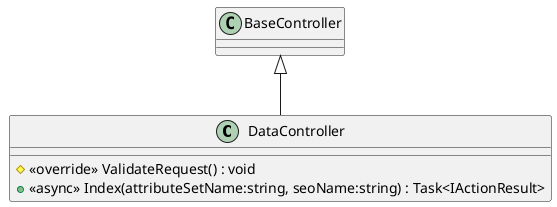 @startuml
class DataController {
    # <<override>> ValidateRequest() : void
    + <<async>> Index(attributeSetName:string, seoName:string) : Task<IActionResult>
}
BaseController <|-- DataController
@enduml
